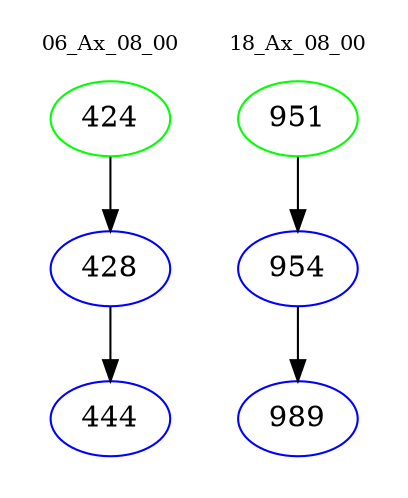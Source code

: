 digraph{
subgraph cluster_0 {
color = white
label = "06_Ax_08_00";
fontsize=10;
T0_424 [label="424", color="green"]
T0_424 -> T0_428 [color="black"]
T0_428 [label="428", color="blue"]
T0_428 -> T0_444 [color="black"]
T0_444 [label="444", color="blue"]
}
subgraph cluster_1 {
color = white
label = "18_Ax_08_00";
fontsize=10;
T1_951 [label="951", color="green"]
T1_951 -> T1_954 [color="black"]
T1_954 [label="954", color="blue"]
T1_954 -> T1_989 [color="black"]
T1_989 [label="989", color="blue"]
}
}

